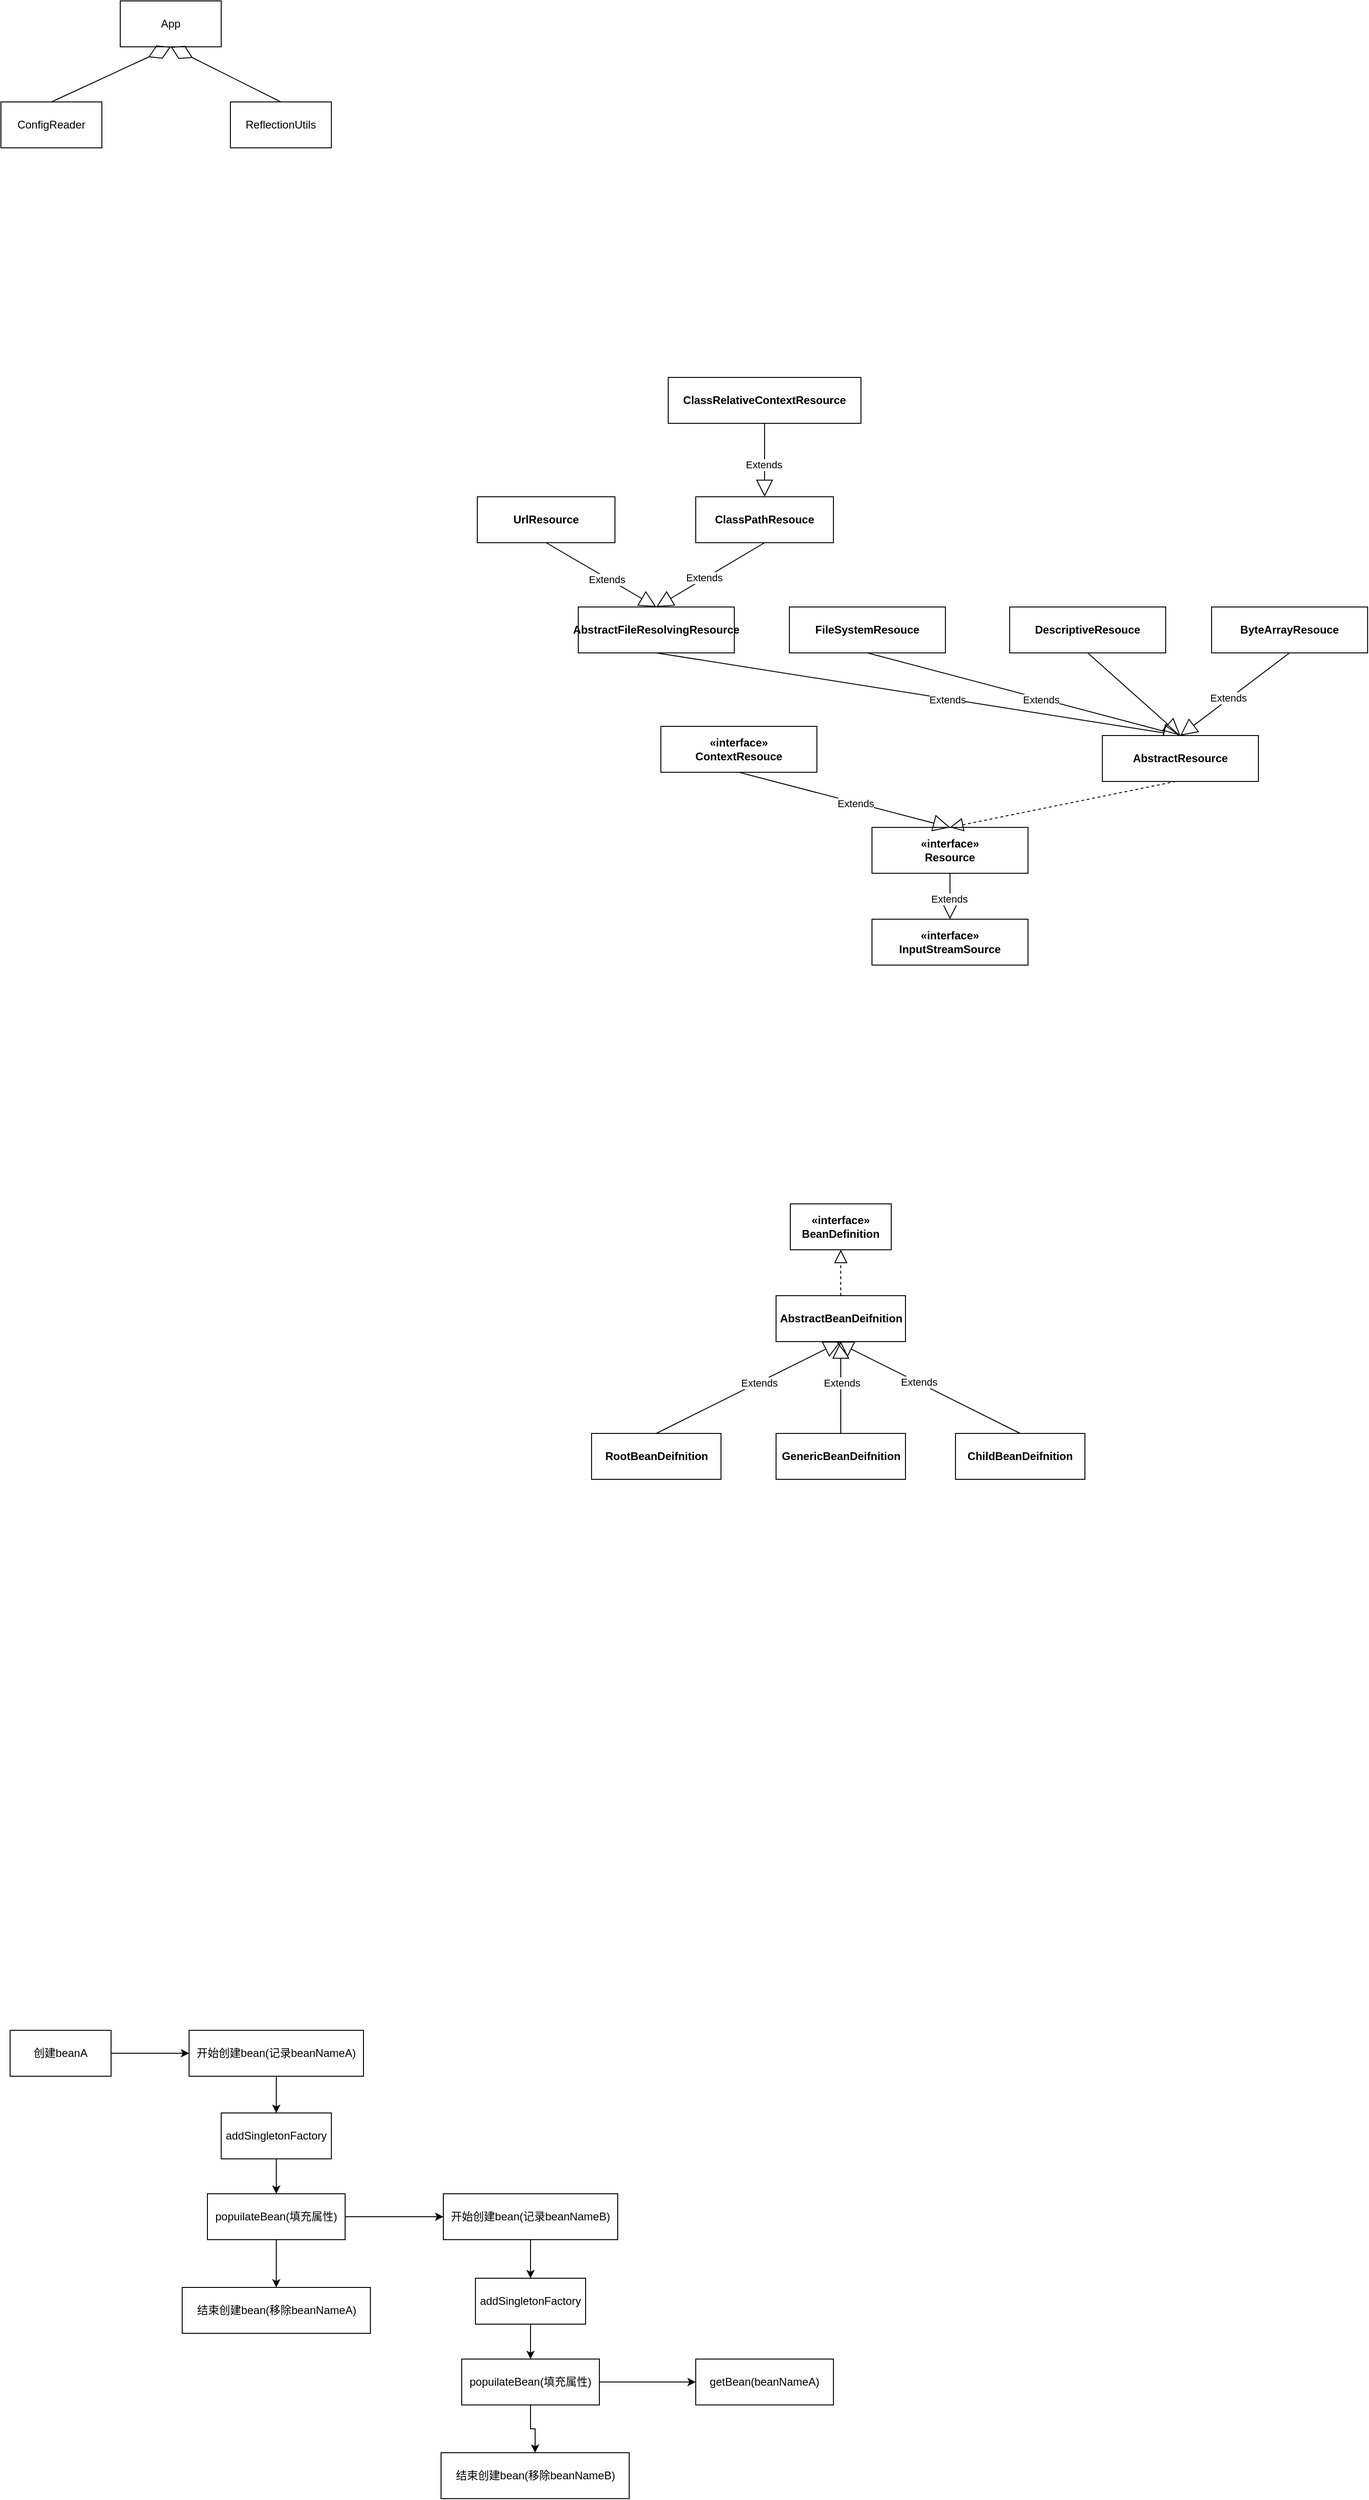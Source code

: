 <mxfile version="21.7.4" type="device">
  <diagram id="C5RBs43oDa-KdzZeNtuy" name="Page-1">
    <mxGraphModel dx="2389" dy="1999" grid="1" gridSize="10" guides="1" tooltips="1" connect="1" arrows="1" fold="1" page="1" pageScale="1" pageWidth="827" pageHeight="1169" math="0" shadow="0">
      <root>
        <mxCell id="WIyWlLk6GJQsqaUBKTNV-0" />
        <mxCell id="WIyWlLk6GJQsqaUBKTNV-1" parent="WIyWlLk6GJQsqaUBKTNV-0" />
        <mxCell id="oR5ieILfj5eC5ngWHFj--0" value="&lt;b&gt;ClassRelativeContextResource&lt;/b&gt;" style="html=1;whiteSpace=wrap;" parent="WIyWlLk6GJQsqaUBKTNV-1" vertex="1">
          <mxGeometry x="137" y="360" width="210" height="50" as="geometry" />
        </mxCell>
        <mxCell id="oR5ieILfj5eC5ngWHFj--1" value="&lt;b&gt;UrlResource&lt;/b&gt;" style="html=1;whiteSpace=wrap;" parent="WIyWlLk6GJQsqaUBKTNV-1" vertex="1">
          <mxGeometry x="-71" y="490" width="150" height="50" as="geometry" />
        </mxCell>
        <mxCell id="oR5ieILfj5eC5ngWHFj--2" value="&lt;b&gt;ClassPathResouce&lt;/b&gt;" style="html=1;whiteSpace=wrap;" parent="WIyWlLk6GJQsqaUBKTNV-1" vertex="1">
          <mxGeometry x="167" y="490" width="150" height="50" as="geometry" />
        </mxCell>
        <mxCell id="oR5ieILfj5eC5ngWHFj--3" value="&lt;b&gt;AbstractFileResolvingResource&lt;/b&gt;" style="html=1;whiteSpace=wrap;" parent="WIyWlLk6GJQsqaUBKTNV-1" vertex="1">
          <mxGeometry x="39" y="610" width="170" height="50" as="geometry" />
        </mxCell>
        <mxCell id="oR5ieILfj5eC5ngWHFj--4" value="&lt;b&gt;FileSystemResouce&lt;/b&gt;" style="html=1;whiteSpace=wrap;" parent="WIyWlLk6GJQsqaUBKTNV-1" vertex="1">
          <mxGeometry x="269" y="610" width="170" height="50" as="geometry" />
        </mxCell>
        <mxCell id="oR5ieILfj5eC5ngWHFj--5" value="&lt;b&gt;DescriptiveResouce&lt;/b&gt;" style="html=1;whiteSpace=wrap;" parent="WIyWlLk6GJQsqaUBKTNV-1" vertex="1">
          <mxGeometry x="509" y="610" width="170" height="50" as="geometry" />
        </mxCell>
        <mxCell id="oR5ieILfj5eC5ngWHFj--6" value="&lt;b&gt;ByteArrayResouce&lt;/b&gt;" style="html=1;whiteSpace=wrap;" parent="WIyWlLk6GJQsqaUBKTNV-1" vertex="1">
          <mxGeometry x="729" y="610" width="170" height="50" as="geometry" />
        </mxCell>
        <mxCell id="oR5ieILfj5eC5ngWHFj--7" value="&lt;b&gt;«interface»&lt;br style=&quot;border-color: var(--border-color);&quot;&gt;ContextResouce&lt;/b&gt;" style="html=1;whiteSpace=wrap;" parent="WIyWlLk6GJQsqaUBKTNV-1" vertex="1">
          <mxGeometry x="129" y="740" width="170" height="50" as="geometry" />
        </mxCell>
        <mxCell id="oR5ieILfj5eC5ngWHFj--9" value="&lt;b&gt;«interface»&lt;br style=&quot;border-color: var(--border-color);&quot;&gt;Resource&lt;/b&gt;" style="html=1;whiteSpace=wrap;" parent="WIyWlLk6GJQsqaUBKTNV-1" vertex="1">
          <mxGeometry x="359" y="850" width="170" height="50" as="geometry" />
        </mxCell>
        <mxCell id="oR5ieILfj5eC5ngWHFj--10" value="&lt;b&gt;«interface»&lt;br style=&quot;border-color: var(--border-color);&quot;&gt;InputStreamSource&lt;/b&gt;" style="html=1;whiteSpace=wrap;" parent="WIyWlLk6GJQsqaUBKTNV-1" vertex="1">
          <mxGeometry x="359" y="950" width="170" height="50" as="geometry" />
        </mxCell>
        <mxCell id="oR5ieILfj5eC5ngWHFj--12" value="Extends" style="endArrow=block;endSize=16;endFill=0;html=1;rounded=0;exitX=0.5;exitY=1;exitDx=0;exitDy=0;entryX=0.5;entryY=0;entryDx=0;entryDy=0;" parent="WIyWlLk6GJQsqaUBKTNV-1" source="oR5ieILfj5eC5ngWHFj--1" target="oR5ieILfj5eC5ngWHFj--3" edge="1">
          <mxGeometry x="0.111" y="-1" width="160" relative="1" as="geometry">
            <mxPoint y="530" as="sourcePoint" />
            <mxPoint x="160" y="530" as="targetPoint" />
            <mxPoint as="offset" />
          </mxGeometry>
        </mxCell>
        <mxCell id="oR5ieILfj5eC5ngWHFj--14" value="Extends" style="endArrow=block;endSize=16;endFill=0;html=1;rounded=0;exitX=0.5;exitY=1;exitDx=0;exitDy=0;entryX=0.5;entryY=0;entryDx=0;entryDy=0;" parent="WIyWlLk6GJQsqaUBKTNV-1" source="oR5ieILfj5eC5ngWHFj--2" target="oR5ieILfj5eC5ngWHFj--3" edge="1">
          <mxGeometry x="0.111" y="-1" width="160" relative="1" as="geometry">
            <mxPoint x="14" y="550" as="sourcePoint" />
            <mxPoint x="134" y="620" as="targetPoint" />
            <mxPoint as="offset" />
          </mxGeometry>
        </mxCell>
        <mxCell id="oR5ieILfj5eC5ngWHFj--15" value="Extends" style="endArrow=block;endSize=16;endFill=0;html=1;rounded=0;exitX=0.5;exitY=1;exitDx=0;exitDy=0;" parent="WIyWlLk6GJQsqaUBKTNV-1" source="oR5ieILfj5eC5ngWHFj--0" target="oR5ieILfj5eC5ngWHFj--2" edge="1">
          <mxGeometry x="0.111" y="-1" width="160" relative="1" as="geometry">
            <mxPoint x="24" y="560" as="sourcePoint" />
            <mxPoint x="144" y="630" as="targetPoint" />
            <mxPoint as="offset" />
          </mxGeometry>
        </mxCell>
        <mxCell id="oR5ieILfj5eC5ngWHFj--16" value="Extends" style="endArrow=block;endSize=16;endFill=0;html=1;rounded=0;exitX=0.5;exitY=1;exitDx=0;exitDy=0;entryX=0.5;entryY=0;entryDx=0;entryDy=0;" parent="WIyWlLk6GJQsqaUBKTNV-1" source="oR5ieILfj5eC5ngWHFj--3" target="oR5ieILfj5eC5ngWHFj--8" edge="1">
          <mxGeometry x="0.111" y="-1" width="160" relative="1" as="geometry">
            <mxPoint x="252" y="550" as="sourcePoint" />
            <mxPoint x="134" y="620" as="targetPoint" />
            <mxPoint as="offset" />
          </mxGeometry>
        </mxCell>
        <mxCell id="oR5ieILfj5eC5ngWHFj--17" value="Extends" style="endArrow=block;endSize=16;endFill=0;html=1;rounded=0;exitX=0.5;exitY=1;exitDx=0;exitDy=0;entryX=0.5;entryY=0;entryDx=0;entryDy=0;" parent="WIyWlLk6GJQsqaUBKTNV-1" source="oR5ieILfj5eC5ngWHFj--4" target="oR5ieILfj5eC5ngWHFj--8" edge="1">
          <mxGeometry x="0.111" y="-1" width="160" relative="1" as="geometry">
            <mxPoint x="134" y="670" as="sourcePoint" />
            <mxPoint x="660" y="800" as="targetPoint" />
            <mxPoint as="offset" />
          </mxGeometry>
        </mxCell>
        <mxCell id="oR5ieILfj5eC5ngWHFj--18" value="Extends" style="endArrow=block;endSize=16;endFill=0;html=1;rounded=0;exitX=0.5;exitY=1;exitDx=0;exitDy=0;" parent="WIyWlLk6GJQsqaUBKTNV-1" source="oR5ieILfj5eC5ngWHFj--8" edge="1">
          <mxGeometry x="0.111" y="-1" width="160" relative="1" as="geometry">
            <mxPoint x="144" y="680" as="sourcePoint" />
            <mxPoint x="720" y="780" as="targetPoint" />
            <mxPoint as="offset" />
          </mxGeometry>
        </mxCell>
        <mxCell id="oR5ieILfj5eC5ngWHFj--19" value="Extends" style="endArrow=block;endSize=16;endFill=0;html=1;rounded=0;exitX=0.5;exitY=1;exitDx=0;exitDy=0;entryX=0.5;entryY=0;entryDx=0;entryDy=0;" parent="WIyWlLk6GJQsqaUBKTNV-1" source="oR5ieILfj5eC5ngWHFj--6" target="oR5ieILfj5eC5ngWHFj--8" edge="1">
          <mxGeometry x="0.111" y="-1" width="160" relative="1" as="geometry">
            <mxPoint x="604" y="670" as="sourcePoint" />
            <mxPoint x="660" y="740" as="targetPoint" />
            <mxPoint as="offset" />
          </mxGeometry>
        </mxCell>
        <mxCell id="oR5ieILfj5eC5ngWHFj--20" value="" style="endArrow=block;endSize=16;endFill=0;html=1;rounded=0;exitX=0.5;exitY=1;exitDx=0;exitDy=0;entryX=0.5;entryY=0;entryDx=0;entryDy=0;" parent="WIyWlLk6GJQsqaUBKTNV-1" source="oR5ieILfj5eC5ngWHFj--5" target="oR5ieILfj5eC5ngWHFj--8" edge="1">
          <mxGeometry x="0.111" y="-1" width="160" relative="1" as="geometry">
            <mxPoint x="594" y="660" as="sourcePoint" />
            <mxPoint x="720" y="780" as="targetPoint" />
            <mxPoint as="offset" />
          </mxGeometry>
        </mxCell>
        <mxCell id="oR5ieILfj5eC5ngWHFj--8" value="&lt;b&gt;AbstractResource&lt;/b&gt;" style="html=1;whiteSpace=wrap;" parent="WIyWlLk6GJQsqaUBKTNV-1" vertex="1">
          <mxGeometry x="610" y="750" width="170" height="50" as="geometry" />
        </mxCell>
        <mxCell id="oR5ieILfj5eC5ngWHFj--21" value="Extends" style="endArrow=block;endSize=16;endFill=0;html=1;rounded=0;exitX=0.5;exitY=1;exitDx=0;exitDy=0;entryX=0.5;entryY=0;entryDx=0;entryDy=0;" parent="WIyWlLk6GJQsqaUBKTNV-1" source="oR5ieILfj5eC5ngWHFj--7" target="oR5ieILfj5eC5ngWHFj--9" edge="1">
          <mxGeometry x="0.111" y="-1" width="160" relative="1" as="geometry">
            <mxPoint x="134" y="670" as="sourcePoint" />
            <mxPoint x="705" y="760" as="targetPoint" />
            <mxPoint as="offset" />
          </mxGeometry>
        </mxCell>
        <mxCell id="oR5ieILfj5eC5ngWHFj--22" value="Extends" style="endArrow=block;endSize=16;endFill=0;html=1;rounded=0;exitX=0.5;exitY=1;exitDx=0;exitDy=0;entryX=0.5;entryY=0;entryDx=0;entryDy=0;" parent="WIyWlLk6GJQsqaUBKTNV-1" source="oR5ieILfj5eC5ngWHFj--9" target="oR5ieILfj5eC5ngWHFj--10" edge="1">
          <mxGeometry x="0.111" y="-1" width="160" relative="1" as="geometry">
            <mxPoint x="224" y="800" as="sourcePoint" />
            <mxPoint x="454" y="860" as="targetPoint" />
            <mxPoint as="offset" />
          </mxGeometry>
        </mxCell>
        <mxCell id="oR5ieILfj5eC5ngWHFj--23" value="" style="endArrow=block;dashed=1;endFill=0;endSize=12;html=1;rounded=0;entryX=0.5;entryY=0;entryDx=0;entryDy=0;" parent="WIyWlLk6GJQsqaUBKTNV-1" target="oR5ieILfj5eC5ngWHFj--9" edge="1">
          <mxGeometry width="160" relative="1" as="geometry">
            <mxPoint x="690" y="800" as="sourcePoint" />
            <mxPoint x="850" y="800" as="targetPoint" />
          </mxGeometry>
        </mxCell>
        <mxCell id="oR5ieILfj5eC5ngWHFj--26" value="&lt;b&gt;AbstractBeanDeifnition&lt;/b&gt;" style="html=1;whiteSpace=wrap;" parent="WIyWlLk6GJQsqaUBKTNV-1" vertex="1">
          <mxGeometry x="254.5" y="1360" width="141" height="50" as="geometry" />
        </mxCell>
        <mxCell id="oR5ieILfj5eC5ngWHFj--27" value="&lt;b&gt;«interface»&lt;br&gt;BeanDefinition&lt;/b&gt;" style="html=1;whiteSpace=wrap;" parent="WIyWlLk6GJQsqaUBKTNV-1" vertex="1">
          <mxGeometry x="270" y="1260" width="110" height="50" as="geometry" />
        </mxCell>
        <mxCell id="oR5ieILfj5eC5ngWHFj--28" value="&lt;b&gt;RootBeanDeifnition&lt;/b&gt;" style="html=1;whiteSpace=wrap;" parent="WIyWlLk6GJQsqaUBKTNV-1" vertex="1">
          <mxGeometry x="53.5" y="1510" width="141" height="50" as="geometry" />
        </mxCell>
        <mxCell id="oR5ieILfj5eC5ngWHFj--29" value="&lt;b&gt;GenericBeanDeifnition&lt;/b&gt;" style="html=1;whiteSpace=wrap;" parent="WIyWlLk6GJQsqaUBKTNV-1" vertex="1">
          <mxGeometry x="254.5" y="1510" width="141" height="50" as="geometry" />
        </mxCell>
        <mxCell id="oR5ieILfj5eC5ngWHFj--30" value="&lt;b&gt;ChildBeanDeifnition&lt;/b&gt;" style="html=1;whiteSpace=wrap;" parent="WIyWlLk6GJQsqaUBKTNV-1" vertex="1">
          <mxGeometry x="450" y="1510" width="141" height="50" as="geometry" />
        </mxCell>
        <mxCell id="oR5ieILfj5eC5ngWHFj--31" value="Extends" style="endArrow=block;endSize=16;endFill=0;html=1;rounded=0;exitX=0.5;exitY=0;exitDx=0;exitDy=0;entryX=0.5;entryY=1;entryDx=0;entryDy=0;" parent="WIyWlLk6GJQsqaUBKTNV-1" source="oR5ieILfj5eC5ngWHFj--28" target="oR5ieILfj5eC5ngWHFj--26" edge="1">
          <mxGeometry x="0.111" y="-1" width="160" relative="1" as="geometry">
            <mxPoint x="40" y="1270" as="sourcePoint" />
            <mxPoint x="270" y="1330" as="targetPoint" />
            <mxPoint as="offset" />
          </mxGeometry>
        </mxCell>
        <mxCell id="oR5ieILfj5eC5ngWHFj--32" value="Extends" style="endArrow=block;endSize=16;endFill=0;html=1;rounded=0;exitX=0.5;exitY=0;exitDx=0;exitDy=0;" parent="WIyWlLk6GJQsqaUBKTNV-1" source="oR5ieILfj5eC5ngWHFj--29" edge="1">
          <mxGeometry x="0.111" y="-1" width="160" relative="1" as="geometry">
            <mxPoint x="134" y="1520" as="sourcePoint" />
            <mxPoint x="325" y="1410" as="targetPoint" />
            <mxPoint as="offset" />
          </mxGeometry>
        </mxCell>
        <mxCell id="oR5ieILfj5eC5ngWHFj--33" value="Extends" style="endArrow=block;endSize=16;endFill=0;html=1;rounded=0;exitX=0.5;exitY=0;exitDx=0;exitDy=0;" parent="WIyWlLk6GJQsqaUBKTNV-1" source="oR5ieILfj5eC5ngWHFj--30" edge="1">
          <mxGeometry x="0.111" y="-1" width="160" relative="1" as="geometry">
            <mxPoint x="335" y="1520" as="sourcePoint" />
            <mxPoint x="320" y="1410" as="targetPoint" />
            <mxPoint as="offset" />
          </mxGeometry>
        </mxCell>
        <mxCell id="oR5ieILfj5eC5ngWHFj--34" value="" style="endArrow=block;dashed=1;endFill=0;endSize=12;html=1;rounded=0;entryX=0.5;entryY=1;entryDx=0;entryDy=0;" parent="WIyWlLk6GJQsqaUBKTNV-1" source="oR5ieILfj5eC5ngWHFj--26" target="oR5ieILfj5eC5ngWHFj--27" edge="1">
          <mxGeometry width="160" relative="1" as="geometry">
            <mxPoint x="486" y="1140" as="sourcePoint" />
            <mxPoint x="240" y="1190" as="targetPoint" />
          </mxGeometry>
        </mxCell>
        <mxCell id="cQNJ7dowPsHSuxTDrmRj-0" value="ConfigReader" style="html=1;whiteSpace=wrap;" vertex="1" parent="WIyWlLk6GJQsqaUBKTNV-1">
          <mxGeometry x="-590" y="60" width="110" height="50" as="geometry" />
        </mxCell>
        <mxCell id="cQNJ7dowPsHSuxTDrmRj-1" value="ReflectionUtils" style="html=1;whiteSpace=wrap;" vertex="1" parent="WIyWlLk6GJQsqaUBKTNV-1">
          <mxGeometry x="-340" y="60" width="110" height="50" as="geometry" />
        </mxCell>
        <mxCell id="cQNJ7dowPsHSuxTDrmRj-2" value="App" style="html=1;whiteSpace=wrap;" vertex="1" parent="WIyWlLk6GJQsqaUBKTNV-1">
          <mxGeometry x="-460" y="-50" width="110" height="50" as="geometry" />
        </mxCell>
        <mxCell id="cQNJ7dowPsHSuxTDrmRj-3" value="" style="endArrow=diamondThin;endFill=0;endSize=24;html=1;rounded=0;exitX=0.5;exitY=0;exitDx=0;exitDy=0;entryX=0.5;entryY=1;entryDx=0;entryDy=0;" edge="1" parent="WIyWlLk6GJQsqaUBKTNV-1" source="cQNJ7dowPsHSuxTDrmRj-0" target="cQNJ7dowPsHSuxTDrmRj-2">
          <mxGeometry width="160" relative="1" as="geometry">
            <mxPoint x="-110" y="50" as="sourcePoint" />
            <mxPoint x="50" y="50" as="targetPoint" />
          </mxGeometry>
        </mxCell>
        <mxCell id="cQNJ7dowPsHSuxTDrmRj-4" value="" style="endArrow=diamondThin;endFill=0;endSize=24;html=1;rounded=0;exitX=0.5;exitY=0;exitDx=0;exitDy=0;entryX=0.5;entryY=1;entryDx=0;entryDy=0;" edge="1" parent="WIyWlLk6GJQsqaUBKTNV-1" source="cQNJ7dowPsHSuxTDrmRj-1" target="cQNJ7dowPsHSuxTDrmRj-2">
          <mxGeometry width="160" relative="1" as="geometry">
            <mxPoint x="-525" y="70" as="sourcePoint" />
            <mxPoint x="-395" y="10" as="targetPoint" />
          </mxGeometry>
        </mxCell>
        <mxCell id="cQNJ7dowPsHSuxTDrmRj-16" style="edgeStyle=orthogonalEdgeStyle;rounded=0;orthogonalLoop=1;jettySize=auto;html=1;entryX=0;entryY=0.5;entryDx=0;entryDy=0;" edge="1" parent="WIyWlLk6GJQsqaUBKTNV-1" source="cQNJ7dowPsHSuxTDrmRj-5" target="cQNJ7dowPsHSuxTDrmRj-7">
          <mxGeometry relative="1" as="geometry" />
        </mxCell>
        <mxCell id="cQNJ7dowPsHSuxTDrmRj-5" value="创建beanA" style="html=1;whiteSpace=wrap;" vertex="1" parent="WIyWlLk6GJQsqaUBKTNV-1">
          <mxGeometry x="-580" y="2160" width="110" height="50" as="geometry" />
        </mxCell>
        <mxCell id="cQNJ7dowPsHSuxTDrmRj-18" style="edgeStyle=orthogonalEdgeStyle;rounded=0;orthogonalLoop=1;jettySize=auto;html=1;entryX=0.5;entryY=0;entryDx=0;entryDy=0;" edge="1" parent="WIyWlLk6GJQsqaUBKTNV-1" source="cQNJ7dowPsHSuxTDrmRj-6" target="cQNJ7dowPsHSuxTDrmRj-8">
          <mxGeometry relative="1" as="geometry" />
        </mxCell>
        <mxCell id="cQNJ7dowPsHSuxTDrmRj-6" value="addSingletonFactory" style="html=1;whiteSpace=wrap;" vertex="1" parent="WIyWlLk6GJQsqaUBKTNV-1">
          <mxGeometry x="-350" y="2250" width="120" height="50" as="geometry" />
        </mxCell>
        <mxCell id="cQNJ7dowPsHSuxTDrmRj-17" style="edgeStyle=orthogonalEdgeStyle;rounded=0;orthogonalLoop=1;jettySize=auto;html=1;entryX=0.5;entryY=0;entryDx=0;entryDy=0;" edge="1" parent="WIyWlLk6GJQsqaUBKTNV-1" source="cQNJ7dowPsHSuxTDrmRj-7" target="cQNJ7dowPsHSuxTDrmRj-6">
          <mxGeometry relative="1" as="geometry" />
        </mxCell>
        <mxCell id="cQNJ7dowPsHSuxTDrmRj-7" value="开始创建bean(记录beanNameA)" style="html=1;whiteSpace=wrap;" vertex="1" parent="WIyWlLk6GJQsqaUBKTNV-1">
          <mxGeometry x="-385" y="2160" width="190" height="50" as="geometry" />
        </mxCell>
        <mxCell id="cQNJ7dowPsHSuxTDrmRj-19" style="edgeStyle=orthogonalEdgeStyle;rounded=0;orthogonalLoop=1;jettySize=auto;html=1;entryX=0.5;entryY=0;entryDx=0;entryDy=0;" edge="1" parent="WIyWlLk6GJQsqaUBKTNV-1" source="cQNJ7dowPsHSuxTDrmRj-8" target="cQNJ7dowPsHSuxTDrmRj-9">
          <mxGeometry relative="1" as="geometry" />
        </mxCell>
        <mxCell id="cQNJ7dowPsHSuxTDrmRj-20" style="edgeStyle=orthogonalEdgeStyle;rounded=0;orthogonalLoop=1;jettySize=auto;html=1;entryX=0;entryY=0.5;entryDx=0;entryDy=0;" edge="1" parent="WIyWlLk6GJQsqaUBKTNV-1" source="cQNJ7dowPsHSuxTDrmRj-8" target="cQNJ7dowPsHSuxTDrmRj-11">
          <mxGeometry relative="1" as="geometry" />
        </mxCell>
        <mxCell id="cQNJ7dowPsHSuxTDrmRj-8" value="popuilateBean(填充属性)" style="html=1;whiteSpace=wrap;" vertex="1" parent="WIyWlLk6GJQsqaUBKTNV-1">
          <mxGeometry x="-365" y="2338" width="150" height="50" as="geometry" />
        </mxCell>
        <mxCell id="cQNJ7dowPsHSuxTDrmRj-9" value="结束创建bean(移除beanNameA)" style="html=1;whiteSpace=wrap;" vertex="1" parent="WIyWlLk6GJQsqaUBKTNV-1">
          <mxGeometry x="-392.5" y="2440" width="205" height="50" as="geometry" />
        </mxCell>
        <mxCell id="cQNJ7dowPsHSuxTDrmRj-21" style="edgeStyle=orthogonalEdgeStyle;rounded=0;orthogonalLoop=1;jettySize=auto;html=1;entryX=0.5;entryY=0;entryDx=0;entryDy=0;" edge="1" parent="WIyWlLk6GJQsqaUBKTNV-1" source="cQNJ7dowPsHSuxTDrmRj-11" target="cQNJ7dowPsHSuxTDrmRj-12">
          <mxGeometry relative="1" as="geometry" />
        </mxCell>
        <mxCell id="cQNJ7dowPsHSuxTDrmRj-11" value="开始创建bean(记录beanNameB)" style="html=1;whiteSpace=wrap;" vertex="1" parent="WIyWlLk6GJQsqaUBKTNV-1">
          <mxGeometry x="-108" y="2338" width="190" height="50" as="geometry" />
        </mxCell>
        <mxCell id="cQNJ7dowPsHSuxTDrmRj-22" style="edgeStyle=orthogonalEdgeStyle;rounded=0;orthogonalLoop=1;jettySize=auto;html=1;entryX=0.5;entryY=0;entryDx=0;entryDy=0;" edge="1" parent="WIyWlLk6GJQsqaUBKTNV-1" source="cQNJ7dowPsHSuxTDrmRj-12" target="cQNJ7dowPsHSuxTDrmRj-13">
          <mxGeometry relative="1" as="geometry" />
        </mxCell>
        <mxCell id="cQNJ7dowPsHSuxTDrmRj-12" value="addSingletonFactory" style="html=1;whiteSpace=wrap;" vertex="1" parent="WIyWlLk6GJQsqaUBKTNV-1">
          <mxGeometry x="-73" y="2430" width="120" height="50" as="geometry" />
        </mxCell>
        <mxCell id="cQNJ7dowPsHSuxTDrmRj-23" style="edgeStyle=orthogonalEdgeStyle;rounded=0;orthogonalLoop=1;jettySize=auto;html=1;entryX=0.5;entryY=0;entryDx=0;entryDy=0;" edge="1" parent="WIyWlLk6GJQsqaUBKTNV-1" source="cQNJ7dowPsHSuxTDrmRj-13" target="cQNJ7dowPsHSuxTDrmRj-14">
          <mxGeometry relative="1" as="geometry" />
        </mxCell>
        <mxCell id="cQNJ7dowPsHSuxTDrmRj-24" style="edgeStyle=orthogonalEdgeStyle;rounded=0;orthogonalLoop=1;jettySize=auto;html=1;entryX=0;entryY=0.5;entryDx=0;entryDy=0;" edge="1" parent="WIyWlLk6GJQsqaUBKTNV-1" source="cQNJ7dowPsHSuxTDrmRj-13" target="cQNJ7dowPsHSuxTDrmRj-15">
          <mxGeometry relative="1" as="geometry" />
        </mxCell>
        <mxCell id="cQNJ7dowPsHSuxTDrmRj-13" value="popuilateBean(填充属性)" style="html=1;whiteSpace=wrap;" vertex="1" parent="WIyWlLk6GJQsqaUBKTNV-1">
          <mxGeometry x="-88" y="2518" width="150" height="50" as="geometry" />
        </mxCell>
        <mxCell id="cQNJ7dowPsHSuxTDrmRj-14" value="结束创建bean(移除beanNameB)" style="html=1;whiteSpace=wrap;" vertex="1" parent="WIyWlLk6GJQsqaUBKTNV-1">
          <mxGeometry x="-110.5" y="2620" width="205" height="50" as="geometry" />
        </mxCell>
        <mxCell id="cQNJ7dowPsHSuxTDrmRj-15" value="getBean(beanNameA)" style="html=1;whiteSpace=wrap;" vertex="1" parent="WIyWlLk6GJQsqaUBKTNV-1">
          <mxGeometry x="167" y="2518" width="150" height="50" as="geometry" />
        </mxCell>
      </root>
    </mxGraphModel>
  </diagram>
</mxfile>
